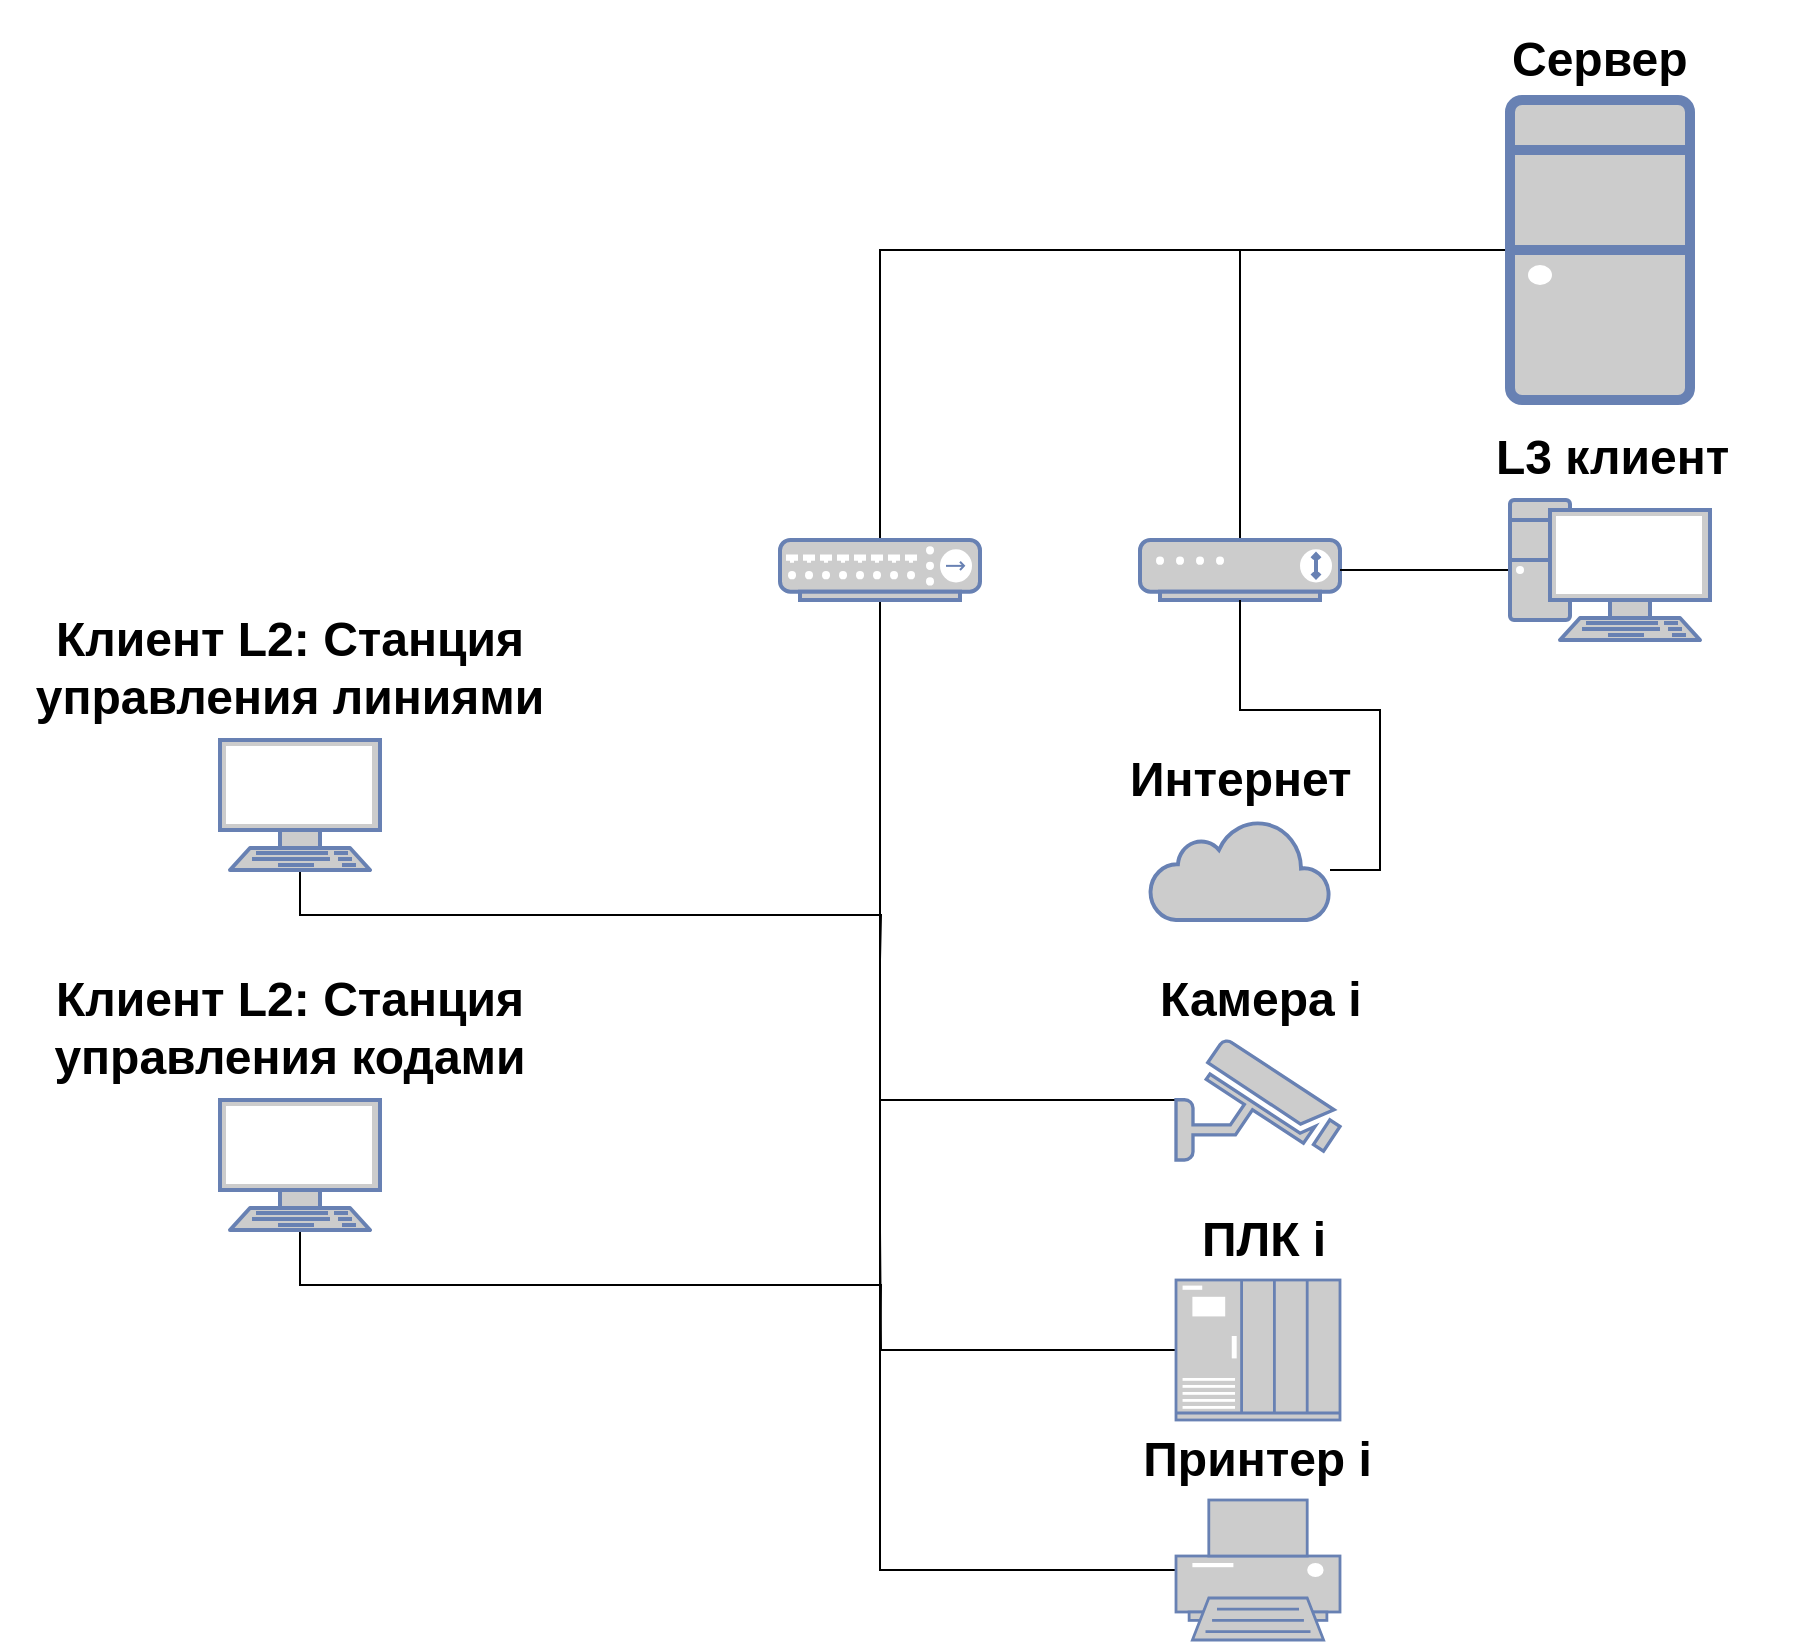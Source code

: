 <mxfile version="21.0.2" type="device"><diagram name="Page-1" id="bfe91b75-5d2c-26a0-9c1d-138518896778"><mxGraphModel dx="1912" dy="1027" grid="1" gridSize="10" guides="1" tooltips="1" connect="1" arrows="1" fold="1" page="1" pageScale="1" pageWidth="1100" pageHeight="850" background="none" math="0" shadow="0"><root><mxCell id="0"/><mxCell id="1" parent="0"/><mxCell id="YVPOWBmLveBWrFI8A_J2-6" style="edgeStyle=orthogonalEdgeStyle;rounded=0;orthogonalLoop=1;jettySize=auto;html=1;exitX=0;exitY=0.5;exitDx=0;exitDy=0;exitPerimeter=0;endArrow=none;endFill=0;" edge="1" parent="1" source="YVPOWBmLveBWrFI8A_J2-2" target="YVPOWBmLveBWrFI8A_J2-4"><mxGeometry relative="1" as="geometry"/></mxCell><mxCell id="YVPOWBmLveBWrFI8A_J2-10" style="edgeStyle=orthogonalEdgeStyle;rounded=0;orthogonalLoop=1;jettySize=auto;html=1;exitX=0;exitY=0.5;exitDx=0;exitDy=0;exitPerimeter=0;entryX=0.5;entryY=0;entryDx=0;entryDy=0;entryPerimeter=0;endArrow=none;endFill=0;" edge="1" parent="1" source="YVPOWBmLveBWrFI8A_J2-2" target="YVPOWBmLveBWrFI8A_J2-5"><mxGeometry relative="1" as="geometry"/></mxCell><mxCell id="YVPOWBmLveBWrFI8A_J2-2" value="" style="fontColor=#0066CC;verticalAlign=top;verticalLabelPosition=bottom;labelPosition=center;align=center;html=1;outlineConnect=0;fillColor=#CCCCCC;strokeColor=#6881B3;gradientColor=none;gradientDirection=north;strokeWidth=2;shape=mxgraph.networks.desktop_pc;" vertex="1" parent="1"><mxGeometry x="805" y="60" width="90" height="150" as="geometry"/></mxCell><mxCell id="YVPOWBmLveBWrFI8A_J2-4" value="" style="fontColor=#0066CC;verticalAlign=top;verticalLabelPosition=bottom;labelPosition=center;align=center;html=1;outlineConnect=0;fillColor=#CCCCCC;strokeColor=#6881B3;gradientColor=none;gradientDirection=north;strokeWidth=2;shape=mxgraph.networks.modem;" vertex="1" parent="1"><mxGeometry x="620" y="280" width="100" height="30" as="geometry"/></mxCell><mxCell id="YVPOWBmLveBWrFI8A_J2-20" style="edgeStyle=orthogonalEdgeStyle;rounded=0;orthogonalLoop=1;jettySize=auto;html=1;exitX=0.5;exitY=1;exitDx=0;exitDy=0;exitPerimeter=0;entryX=0;entryY=0.5;entryDx=0;entryDy=0;entryPerimeter=0;endArrow=none;endFill=0;" edge="1" parent="1" source="YVPOWBmLveBWrFI8A_J2-5" target="YVPOWBmLveBWrFI8A_J2-19"><mxGeometry relative="1" as="geometry"/></mxCell><mxCell id="YVPOWBmLveBWrFI8A_J2-5" value="" style="fontColor=#0066CC;verticalAlign=top;verticalLabelPosition=bottom;labelPosition=center;align=center;html=1;outlineConnect=0;fillColor=#CCCCCC;strokeColor=#6881B3;gradientColor=none;gradientDirection=north;strokeWidth=2;shape=mxgraph.networks.hub;" vertex="1" parent="1"><mxGeometry x="440" y="280" width="100" height="30" as="geometry"/></mxCell><mxCell id="YVPOWBmLveBWrFI8A_J2-9" style="edgeStyle=orthogonalEdgeStyle;rounded=0;orthogonalLoop=1;jettySize=auto;html=1;exitX=0;exitY=0.5;exitDx=0;exitDy=0;exitPerimeter=0;endArrow=none;endFill=0;" edge="1" parent="1" source="YVPOWBmLveBWrFI8A_J2-8" target="YVPOWBmLveBWrFI8A_J2-4"><mxGeometry relative="1" as="geometry"/></mxCell><mxCell id="YVPOWBmLveBWrFI8A_J2-8" value="" style="fontColor=#0066CC;verticalAlign=top;verticalLabelPosition=bottom;labelPosition=center;align=center;html=1;outlineConnect=0;fillColor=#CCCCCC;strokeColor=#6881B3;gradientColor=none;gradientDirection=north;strokeWidth=2;shape=mxgraph.networks.pc;" vertex="1" parent="1"><mxGeometry x="805" y="260" width="100" height="70" as="geometry"/></mxCell><mxCell id="YVPOWBmLveBWrFI8A_J2-11" value="&lt;h1&gt;Сервер&lt;br&gt;&lt;/h1&gt;" style="text;html=1;strokeColor=none;fillColor=none;spacing=5;spacingTop=-20;whiteSpace=wrap;overflow=hidden;rounded=0;" vertex="1" parent="1"><mxGeometry x="801" y="20" width="104" height="50" as="geometry"/></mxCell><mxCell id="YVPOWBmLveBWrFI8A_J2-12" value="&lt;h1&gt;L3 клиент&lt;br&gt;&lt;/h1&gt;" style="text;html=1;strokeColor=none;fillColor=none;spacing=5;spacingTop=-20;whiteSpace=wrap;overflow=hidden;rounded=0;" vertex="1" parent="1"><mxGeometry x="793" y="219" width="155" height="50" as="geometry"/></mxCell><mxCell id="YVPOWBmLveBWrFI8A_J2-15" style="edgeStyle=orthogonalEdgeStyle;rounded=0;orthogonalLoop=1;jettySize=auto;html=1;endArrow=none;endFill=0;" edge="1" parent="1" source="YVPOWBmLveBWrFI8A_J2-14" target="YVPOWBmLveBWrFI8A_J2-4"><mxGeometry relative="1" as="geometry"><Array as="points"><mxPoint x="740" y="445"/><mxPoint x="740" y="365"/><mxPoint x="670" y="365"/></Array></mxGeometry></mxCell><mxCell id="YVPOWBmLveBWrFI8A_J2-14" value="" style="html=1;outlineConnect=0;fillColor=#CCCCCC;strokeColor=#6881B3;gradientColor=none;gradientDirection=north;strokeWidth=2;shape=mxgraph.networks.cloud;fontColor=#ffffff;" vertex="1" parent="1"><mxGeometry x="625" y="420" width="90" height="50" as="geometry"/></mxCell><mxCell id="YVPOWBmLveBWrFI8A_J2-16" value="&lt;h1&gt;Интернет&lt;br&gt;&lt;/h1&gt;" style="text;html=1;strokeColor=none;fillColor=none;spacing=5;spacingTop=-20;whiteSpace=wrap;overflow=hidden;rounded=0;" vertex="1" parent="1"><mxGeometry x="610" y="380" width="155" height="50" as="geometry"/></mxCell><mxCell id="YVPOWBmLveBWrFI8A_J2-21" style="edgeStyle=orthogonalEdgeStyle;rounded=0;orthogonalLoop=1;jettySize=auto;html=1;endArrow=none;endFill=0;" edge="1" parent="1" source="YVPOWBmLveBWrFI8A_J2-17"><mxGeometry relative="1" as="geometry"><mxPoint x="490" y="540" as="targetPoint"/><Array as="points"><mxPoint x="490" y="560"/></Array></mxGeometry></mxCell><mxCell id="YVPOWBmLveBWrFI8A_J2-17" value="" style="fontColor=#0066CC;verticalAlign=top;verticalLabelPosition=bottom;labelPosition=center;align=center;html=1;outlineConnect=0;fillColor=#CCCCCC;strokeColor=#6881B3;gradientColor=none;gradientDirection=north;strokeWidth=2;shape=mxgraph.networks.security_camera;" vertex="1" parent="1"><mxGeometry x="638" y="530" width="82" height="60" as="geometry"/></mxCell><mxCell id="YVPOWBmLveBWrFI8A_J2-23" style="edgeStyle=orthogonalEdgeStyle;rounded=0;orthogonalLoop=1;jettySize=auto;html=1;exitX=0;exitY=0.5;exitDx=0;exitDy=0;exitPerimeter=0;endArrow=none;endFill=0;" edge="1" parent="1" source="YVPOWBmLveBWrFI8A_J2-18"><mxGeometry relative="1" as="geometry"><mxPoint x="490" y="625.667" as="targetPoint"/></mxGeometry></mxCell><mxCell id="YVPOWBmLveBWrFI8A_J2-18" value="" style="fontColor=#0066CC;verticalAlign=top;verticalLabelPosition=bottom;labelPosition=center;align=center;html=1;outlineConnect=0;fillColor=#CCCCCC;strokeColor=#6881B3;gradientColor=none;gradientDirection=north;strokeWidth=2;shape=mxgraph.networks.ups_enterprise;" vertex="1" parent="1"><mxGeometry x="638" y="650" width="82" height="70" as="geometry"/></mxCell><mxCell id="YVPOWBmLveBWrFI8A_J2-19" value="" style="fontColor=#0066CC;verticalAlign=top;verticalLabelPosition=bottom;labelPosition=center;align=center;html=1;outlineConnect=0;fillColor=#CCCCCC;strokeColor=#6881B3;gradientColor=none;gradientDirection=north;strokeWidth=2;shape=mxgraph.networks.printer;" vertex="1" parent="1"><mxGeometry x="638" y="760" width="82" height="70" as="geometry"/></mxCell><mxCell id="YVPOWBmLveBWrFI8A_J2-24" value="&lt;h1&gt;Камера i&lt;br&gt;&lt;/h1&gt;" style="text;html=1;strokeColor=none;fillColor=none;spacing=5;spacingTop=-20;whiteSpace=wrap;overflow=hidden;rounded=0;" vertex="1" parent="1"><mxGeometry x="625" y="490" width="155" height="50" as="geometry"/></mxCell><mxCell id="YVPOWBmLveBWrFI8A_J2-25" value="&lt;h1&gt;ПЛК i&lt;br&gt;&lt;/h1&gt;" style="text;html=1;strokeColor=none;fillColor=none;spacing=5;spacingTop=-20;whiteSpace=wrap;overflow=hidden;rounded=0;" vertex="1" parent="1"><mxGeometry x="646" y="610" width="155" height="50" as="geometry"/></mxCell><mxCell id="YVPOWBmLveBWrFI8A_J2-27" value="&lt;h1&gt;&amp;nbsp;Принтер i&lt;br&gt;&lt;/h1&gt;&amp;nbsp;" style="text;html=1;strokeColor=none;fillColor=none;spacing=5;spacingTop=-20;whiteSpace=wrap;overflow=hidden;rounded=0;" vertex="1" parent="1"><mxGeometry x="610" y="720" width="155" height="50" as="geometry"/></mxCell><mxCell id="YVPOWBmLveBWrFI8A_J2-31" style="edgeStyle=orthogonalEdgeStyle;rounded=0;orthogonalLoop=1;jettySize=auto;html=1;exitX=0.5;exitY=1;exitDx=0;exitDy=0;exitPerimeter=0;endArrow=none;endFill=0;" edge="1" parent="1" source="YVPOWBmLveBWrFI8A_J2-28"><mxGeometry relative="1" as="geometry"><mxPoint x="490" y="490" as="targetPoint"/></mxGeometry></mxCell><mxCell id="YVPOWBmLveBWrFI8A_J2-28" value="" style="fontColor=#0066CC;verticalAlign=top;verticalLabelPosition=bottom;labelPosition=center;align=center;html=1;outlineConnect=0;fillColor=#CCCCCC;strokeColor=#6881B3;gradientColor=none;gradientDirection=north;strokeWidth=2;shape=mxgraph.networks.terminal;" vertex="1" parent="1"><mxGeometry x="160" y="380" width="80" height="65" as="geometry"/></mxCell><mxCell id="YVPOWBmLveBWrFI8A_J2-30" style="edgeStyle=orthogonalEdgeStyle;rounded=0;orthogonalLoop=1;jettySize=auto;html=1;exitX=0.5;exitY=1;exitDx=0;exitDy=0;exitPerimeter=0;endArrow=none;endFill=0;" edge="1" parent="1" source="YVPOWBmLveBWrFI8A_J2-29"><mxGeometry relative="1" as="geometry"><mxPoint x="490" y="680" as="targetPoint"/></mxGeometry></mxCell><mxCell id="YVPOWBmLveBWrFI8A_J2-29" value="" style="fontColor=#0066CC;verticalAlign=top;verticalLabelPosition=bottom;labelPosition=center;align=center;html=1;outlineConnect=0;fillColor=#CCCCCC;strokeColor=#6881B3;gradientColor=none;gradientDirection=north;strokeWidth=2;shape=mxgraph.networks.terminal;" vertex="1" parent="1"><mxGeometry x="160" y="560" width="80" height="65" as="geometry"/></mxCell><mxCell id="YVPOWBmLveBWrFI8A_J2-32" value="&lt;h1&gt;Клиент L2: Станция управления линиями&lt;br&gt;&lt;/h1&gt;" style="text;html=1;strokeColor=none;fillColor=none;spacing=5;spacingTop=-20;whiteSpace=wrap;overflow=hidden;rounded=0;align=center;" vertex="1" parent="1"><mxGeometry x="50" y="310" width="290" height="70" as="geometry"/></mxCell><mxCell id="YVPOWBmLveBWrFI8A_J2-34" value="&lt;h1&gt;Клиент L2: Станция управления кодами&lt;br&gt;&lt;/h1&gt;" style="text;html=1;strokeColor=none;fillColor=none;spacing=5;spacingTop=-20;whiteSpace=wrap;overflow=hidden;rounded=0;align=center;" vertex="1" parent="1"><mxGeometry x="50" y="490" width="290" height="70" as="geometry"/></mxCell></root></mxGraphModel></diagram></mxfile>